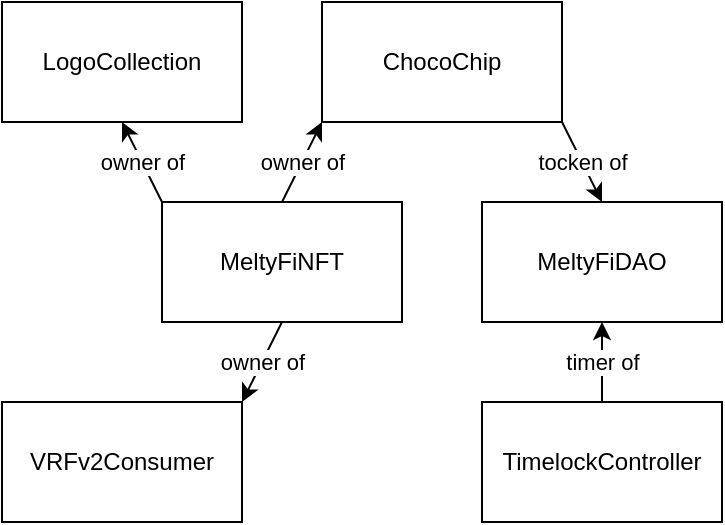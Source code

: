 <mxfile version="20.8.3" type="device"><diagram id="OB4NSZPQYKNOuNBVgLlv" name="Page-1"><mxGraphModel dx="1329" dy="699" grid="1" gridSize="10" guides="1" tooltips="1" connect="1" arrows="1" fold="1" page="1" pageScale="1" pageWidth="827" pageHeight="1169" math="0" shadow="0"><root><mxCell id="0"/><mxCell id="1" parent="0"/><mxCell id="qpHwgPzAU34_pJZiQboh-1" value="MeltyFiNFT" style="rounded=0;whiteSpace=wrap;html=1;fillColor=none;" vertex="1" parent="1"><mxGeometry x="280" y="220" width="120" height="60" as="geometry"/></mxCell><mxCell id="qpHwgPzAU34_pJZiQboh-3" value="ChocoChip" style="rounded=0;whiteSpace=wrap;html=1;fillColor=none;" vertex="1" parent="1"><mxGeometry x="360" y="120" width="120" height="60" as="geometry"/></mxCell><mxCell id="qpHwgPzAU34_pJZiQboh-4" value="LogoCollection" style="rounded=0;whiteSpace=wrap;html=1;fillColor=none;" vertex="1" parent="1"><mxGeometry x="200" y="120" width="120" height="60" as="geometry"/></mxCell><mxCell id="qpHwgPzAU34_pJZiQboh-5" value="TimelockController" style="rounded=0;whiteSpace=wrap;html=1;fillColor=none;" vertex="1" parent="1"><mxGeometry x="440" y="320" width="120" height="60" as="geometry"/></mxCell><mxCell id="qpHwgPzAU34_pJZiQboh-6" value="VRFv2Consumer" style="rounded=0;whiteSpace=wrap;html=1;fillColor=none;" vertex="1" parent="1"><mxGeometry x="200" y="320" width="120" height="60" as="geometry"/></mxCell><mxCell id="qpHwgPzAU34_pJZiQboh-7" value="MeltyFiDAO" style="rounded=0;whiteSpace=wrap;html=1;fillColor=none;" vertex="1" parent="1"><mxGeometry x="440" y="220" width="120" height="60" as="geometry"/></mxCell><mxCell id="qpHwgPzAU34_pJZiQboh-41" value="" style="endArrow=classic;html=1;rounded=0;exitX=0;exitY=0;exitDx=0;exitDy=0;entryX=0.5;entryY=1;entryDx=0;entryDy=0;" edge="1" parent="1" source="qpHwgPzAU34_pJZiQboh-1" target="qpHwgPzAU34_pJZiQboh-4"><mxGeometry relative="1" as="geometry"><mxPoint x="260" y="330" as="sourcePoint"/><mxPoint x="360" y="330" as="targetPoint"/><Array as="points"/></mxGeometry></mxCell><mxCell id="qpHwgPzAU34_pJZiQboh-42" value="owner of" style="edgeLabel;resizable=0;html=1;align=center;verticalAlign=middle;fillColor=none;" connectable="0" vertex="1" parent="qpHwgPzAU34_pJZiQboh-41"><mxGeometry relative="1" as="geometry"/></mxCell><mxCell id="qpHwgPzAU34_pJZiQboh-45" value="" style="endArrow=classic;html=1;rounded=0;exitX=0.5;exitY=1;exitDx=0;exitDy=0;entryX=1;entryY=0;entryDx=0;entryDy=0;" edge="1" parent="1" source="qpHwgPzAU34_pJZiQboh-1" target="qpHwgPzAU34_pJZiQboh-6"><mxGeometry relative="1" as="geometry"><mxPoint x="260" y="330" as="sourcePoint"/><mxPoint x="360" y="330" as="targetPoint"/><Array as="points"/></mxGeometry></mxCell><mxCell id="qpHwgPzAU34_pJZiQboh-46" value="owner of" style="edgeLabel;resizable=0;html=1;align=center;verticalAlign=middle;fillColor=none;" connectable="0" vertex="1" parent="qpHwgPzAU34_pJZiQboh-45"><mxGeometry relative="1" as="geometry"/></mxCell><mxCell id="qpHwgPzAU34_pJZiQboh-48" value="" style="endArrow=classic;html=1;rounded=0;exitX=0.5;exitY=0;exitDx=0;exitDy=0;entryX=0;entryY=1;entryDx=0;entryDy=0;" edge="1" parent="1" source="qpHwgPzAU34_pJZiQboh-1" target="qpHwgPzAU34_pJZiQboh-3"><mxGeometry relative="1" as="geometry"><mxPoint x="340" y="160" as="sourcePoint"/><mxPoint x="440" y="160" as="targetPoint"/><Array as="points"/></mxGeometry></mxCell><mxCell id="qpHwgPzAU34_pJZiQboh-49" value="owner of" style="edgeLabel;resizable=0;html=1;align=center;verticalAlign=middle;fillColor=none;" connectable="0" vertex="1" parent="qpHwgPzAU34_pJZiQboh-48"><mxGeometry relative="1" as="geometry"/></mxCell><mxCell id="qpHwgPzAU34_pJZiQboh-50" value="" style="endArrow=classic;html=1;rounded=0;exitX=1;exitY=1;exitDx=0;exitDy=0;entryX=0.5;entryY=0;entryDx=0;entryDy=0;" edge="1" parent="1" source="qpHwgPzAU34_pJZiQboh-3" target="qpHwgPzAU34_pJZiQboh-7"><mxGeometry relative="1" as="geometry"><mxPoint x="340" y="250" as="sourcePoint"/><mxPoint x="440" y="250" as="targetPoint"/></mxGeometry></mxCell><mxCell id="qpHwgPzAU34_pJZiQboh-51" value="tocken of" style="edgeLabel;resizable=0;html=1;align=center;verticalAlign=middle;fillColor=none;" connectable="0" vertex="1" parent="qpHwgPzAU34_pJZiQboh-50"><mxGeometry relative="1" as="geometry"/></mxCell><mxCell id="qpHwgPzAU34_pJZiQboh-53" value="" style="endArrow=classic;html=1;rounded=0;exitX=0.5;exitY=0;exitDx=0;exitDy=0;entryX=0.5;entryY=1;entryDx=0;entryDy=0;" edge="1" parent="1" source="qpHwgPzAU34_pJZiQboh-5" target="qpHwgPzAU34_pJZiQboh-7"><mxGeometry relative="1" as="geometry"><mxPoint x="340" y="280" as="sourcePoint"/><mxPoint x="440" y="280" as="targetPoint"/></mxGeometry></mxCell><mxCell id="qpHwgPzAU34_pJZiQboh-54" value="timer of" style="edgeLabel;resizable=0;html=1;align=center;verticalAlign=middle;fillColor=none;" connectable="0" vertex="1" parent="qpHwgPzAU34_pJZiQboh-53"><mxGeometry relative="1" as="geometry"/></mxCell></root></mxGraphModel></diagram></mxfile>